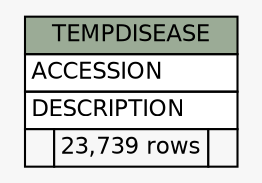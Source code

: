 // dot 2.38.0 on Windows 10 10.0
// SchemaSpy rev Unknown
digraph "TEMPDISEASE" {
  graph [
    rankdir="RL"
    bgcolor="#f7f7f7"
    nodesep="0.18"
    ranksep="0.46"
    fontname="Helvetica"
    fontsize="11"
  ];
  node [
    fontname="Helvetica"
    fontsize="11"
    shape="plaintext"
  ];
  edge [
    arrowsize="0.8"
  ];
  "TEMPDISEASE" [
    label=<
    <TABLE BORDER="0" CELLBORDER="1" CELLSPACING="0" BGCOLOR="#ffffff">
      <TR><TD COLSPAN="3" BGCOLOR="#9bab96" ALIGN="CENTER">TEMPDISEASE</TD></TR>
      <TR><TD PORT="ACCESSION" COLSPAN="3" ALIGN="LEFT">ACCESSION</TD></TR>
      <TR><TD PORT="DESCRIPTION" COLSPAN="3" ALIGN="LEFT">DESCRIPTION</TD></TR>
      <TR><TD ALIGN="LEFT" BGCOLOR="#f7f7f7">  </TD><TD ALIGN="RIGHT" BGCOLOR="#f7f7f7">23,739 rows</TD><TD ALIGN="RIGHT" BGCOLOR="#f7f7f7">  </TD></TR>
    </TABLE>>
    URL="tables/TEMPDISEASE.html"
    tooltip="TEMPDISEASE"
  ];
}
